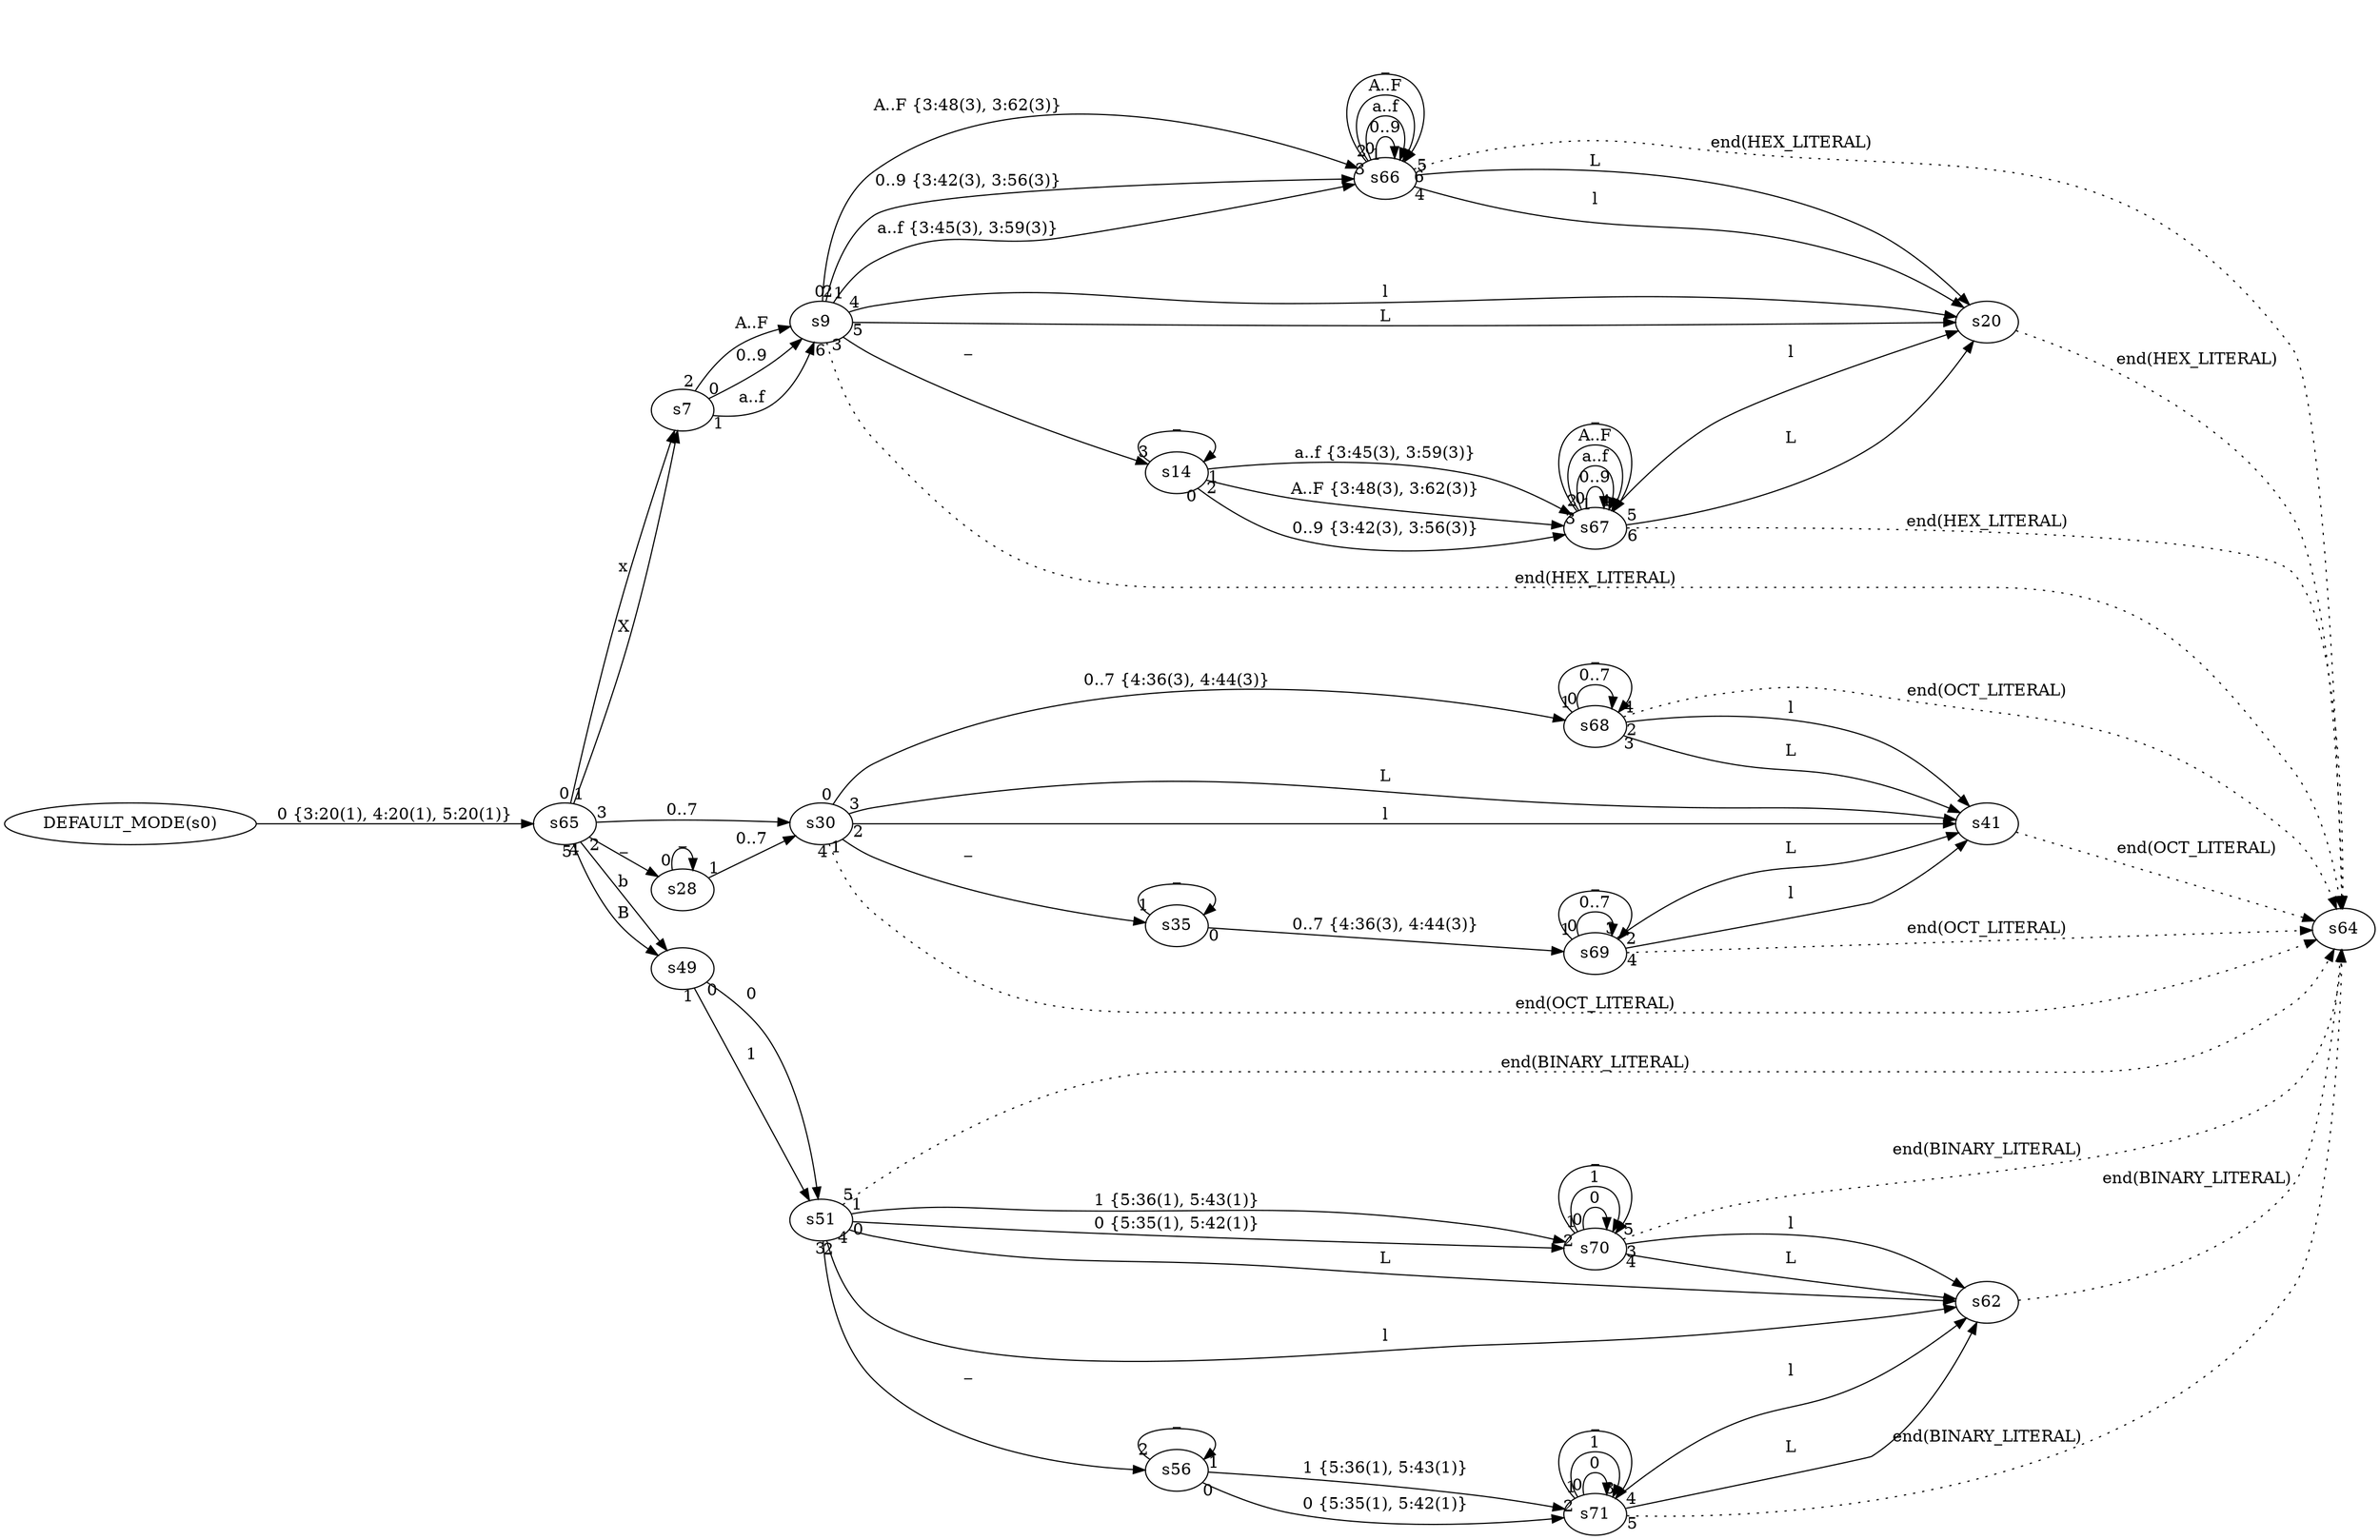 digraph ATN {
  rankdir=LR;

  "DEFAULT_MODE(s0)" -> s65 [label="0 {3:20(1), 4:20(1), 5:20(1)}"]
  s65 -> s7 [label=x taillabel=0]
  s7 -> s9 [label="0..9" taillabel=0]
  s9 -> s66 [label="0..9 {3:42(3), 3:56(3)}" taillabel=0]
  s66 -> s66 [label="0..9" taillabel=0]
  s66 -> s66 [label="a..f" taillabel=1]
  s66 -> s66 [label="A..F" taillabel=2]
  s66 -> s66 [label=_ taillabel=3]
  s66 -> s20 [label=l taillabel=4]
  s20 -> s64 [label="end(HEX_LITERAL)" style=dotted]
  s66 -> s20 [label=L taillabel=5]
  s66 -> s64 [label="end(HEX_LITERAL)" taillabel=6 style=dotted]
  s9 -> s66 [label="a..f {3:45(3), 3:59(3)}" taillabel=1]
  s9 -> s66 [label="A..F {3:48(3), 3:62(3)}" taillabel=2]
  s9 -> s14 [label=_ taillabel=3]
  s14 -> s67 [label="0..9 {3:42(3), 3:56(3)}" taillabel=0]
  s67 -> s67 [label="0..9" taillabel=0]
  s67 -> s67 [label="a..f" taillabel=1]
  s67 -> s67 [label="A..F" taillabel=2]
  s67 -> s67 [label=_ taillabel=3]
  s67 -> s20 [label=l taillabel=4]
  s67 -> s20 [label=L taillabel=5]
  s67 -> s64 [label="end(HEX_LITERAL)" taillabel=6 style=dotted]
  s14 -> s67 [label="a..f {3:45(3), 3:59(3)}" taillabel=1]
  s14 -> s67 [label="A..F {3:48(3), 3:62(3)}" taillabel=2]
  s14 -> s14 [label=_ taillabel=3]
  s9 -> s20 [label=l taillabel=4]
  s9 -> s20 [label=L taillabel=5]
  s9 -> s64 [label="end(HEX_LITERAL)" taillabel=6 style=dotted]
  s7 -> s9 [label="a..f" taillabel=1]
  s7 -> s9 [label="A..F" taillabel=2]
  s65 -> s7 [label=X taillabel=1]
  s65 -> s28 [label=_ taillabel=2]
  s28 -> s28 [label=_ taillabel=0]
  s28 -> s30 [label="0..7" taillabel=1]
  s30 -> s68 [label="0..7 {4:36(3), 4:44(3)}" taillabel=0]
  s68 -> s68 [label="0..7" taillabel=0]
  s68 -> s68 [label=_ taillabel=1]
  s68 -> s41 [label=l taillabel=2]
  s41 -> s64 [label="end(OCT_LITERAL)" style=dotted]
  s68 -> s41 [label=L taillabel=3]
  s68 -> s64 [label="end(OCT_LITERAL)" taillabel=4 style=dotted]
  s30 -> s35 [label=_ taillabel=1]
  s35 -> s69 [label="0..7 {4:36(3), 4:44(3)}" taillabel=0]
  s69 -> s69 [label="0..7" taillabel=0]
  s69 -> s69 [label=_ taillabel=1]
  s69 -> s41 [label=l taillabel=2]
  s69 -> s41 [label=L taillabel=3]
  s69 -> s64 [label="end(OCT_LITERAL)" taillabel=4 style=dotted]
  s35 -> s35 [label=_ taillabel=1]
  s30 -> s41 [label=l taillabel=2]
  s30 -> s41 [label=L taillabel=3]
  s30 -> s64 [label="end(OCT_LITERAL)" taillabel=4 style=dotted]
  s65 -> s30 [label="0..7" taillabel=3]
  s65 -> s49 [label=b taillabel=4]
  s49 -> s51 [label=0 taillabel=0]
  s51 -> s70 [label="0 {5:35(1), 5:42(1)}" taillabel=0]
  s70 -> s70 [label=0 taillabel=0]
  s70 -> s70 [label=1 taillabel=1]
  s70 -> s70 [label=_ taillabel=2]
  s70 -> s62 [label=l taillabel=3]
  s62 -> s64 [label="end(BINARY_LITERAL)" style=dotted]
  s70 -> s62 [label=L taillabel=4]
  s70 -> s64 [label="end(BINARY_LITERAL)" taillabel=5 style=dotted]
  s51 -> s70 [label="1 {5:36(1), 5:43(1)}" taillabel=1]
  s51 -> s56 [label=_ taillabel=2]
  s56 -> s71 [label="0 {5:35(1), 5:42(1)}" taillabel=0]
  s71 -> s71 [label=0 taillabel=0]
  s71 -> s71 [label=1 taillabel=1]
  s71 -> s71 [label=_ taillabel=2]
  s71 -> s62 [label=l taillabel=3]
  s71 -> s62 [label=L taillabel=4]
  s71 -> s64 [label="end(BINARY_LITERAL)" taillabel=5 style=dotted]
  s56 -> s71 [label="1 {5:36(1), 5:43(1)}" taillabel=1]
  s56 -> s56 [label=_ taillabel=2]
  s51 -> s62 [label=l taillabel=3]
  s51 -> s62 [label=L taillabel=4]
  s51 -> s64 [label="end(BINARY_LITERAL)" taillabel=5 style=dotted]
  s49 -> s51 [label=1 taillabel=1]
  s65 -> s49 [label=B taillabel=5]
}